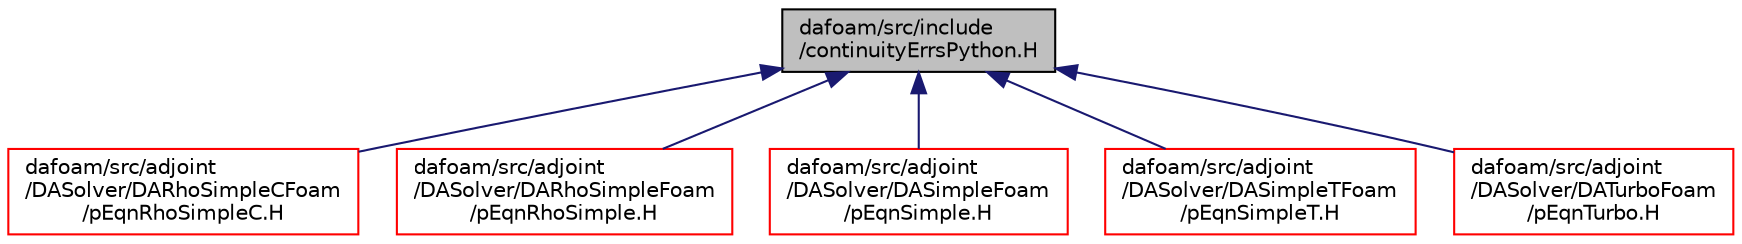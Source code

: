 digraph "dafoam/src/include/continuityErrsPython.H"
{
  bgcolor="transparent";
  edge [fontname="Helvetica",fontsize="10",labelfontname="Helvetica",labelfontsize="10"];
  node [fontname="Helvetica",fontsize="10",shape=record];
  Node1 [label="dafoam/src/include\l/continuityErrsPython.H",height=0.2,width=0.4,color="black", fillcolor="grey75", style="filled", fontcolor="black"];
  Node1 -> Node2 [dir="back",color="midnightblue",fontsize="10",style="solid",fontname="Helvetica"];
  Node2 [label="dafoam/src/adjoint\l/DASolver/DARhoSimpleCFoam\l/pEqnRhoSimpleC.H",height=0.2,width=0.4,color="red",URL="$pEqnRhoSimpleC_8H.html"];
  Node1 -> Node4 [dir="back",color="midnightblue",fontsize="10",style="solid",fontname="Helvetica"];
  Node4 [label="dafoam/src/adjoint\l/DASolver/DARhoSimpleFoam\l/pEqnRhoSimple.H",height=0.2,width=0.4,color="red",URL="$pEqnRhoSimple_8H.html"];
  Node1 -> Node6 [dir="back",color="midnightblue",fontsize="10",style="solid",fontname="Helvetica"];
  Node6 [label="dafoam/src/adjoint\l/DASolver/DASimpleFoam\l/pEqnSimple.H",height=0.2,width=0.4,color="red",URL="$pEqnSimple_8H.html"];
  Node1 -> Node8 [dir="back",color="midnightblue",fontsize="10",style="solid",fontname="Helvetica"];
  Node8 [label="dafoam/src/adjoint\l/DASolver/DASimpleTFoam\l/pEqnSimpleT.H",height=0.2,width=0.4,color="red",URL="$pEqnSimpleT_8H.html"];
  Node1 -> Node10 [dir="back",color="midnightblue",fontsize="10",style="solid",fontname="Helvetica"];
  Node10 [label="dafoam/src/adjoint\l/DASolver/DATurboFoam\l/pEqnTurbo.H",height=0.2,width=0.4,color="red",URL="$pEqnTurbo_8H.html"];
}
